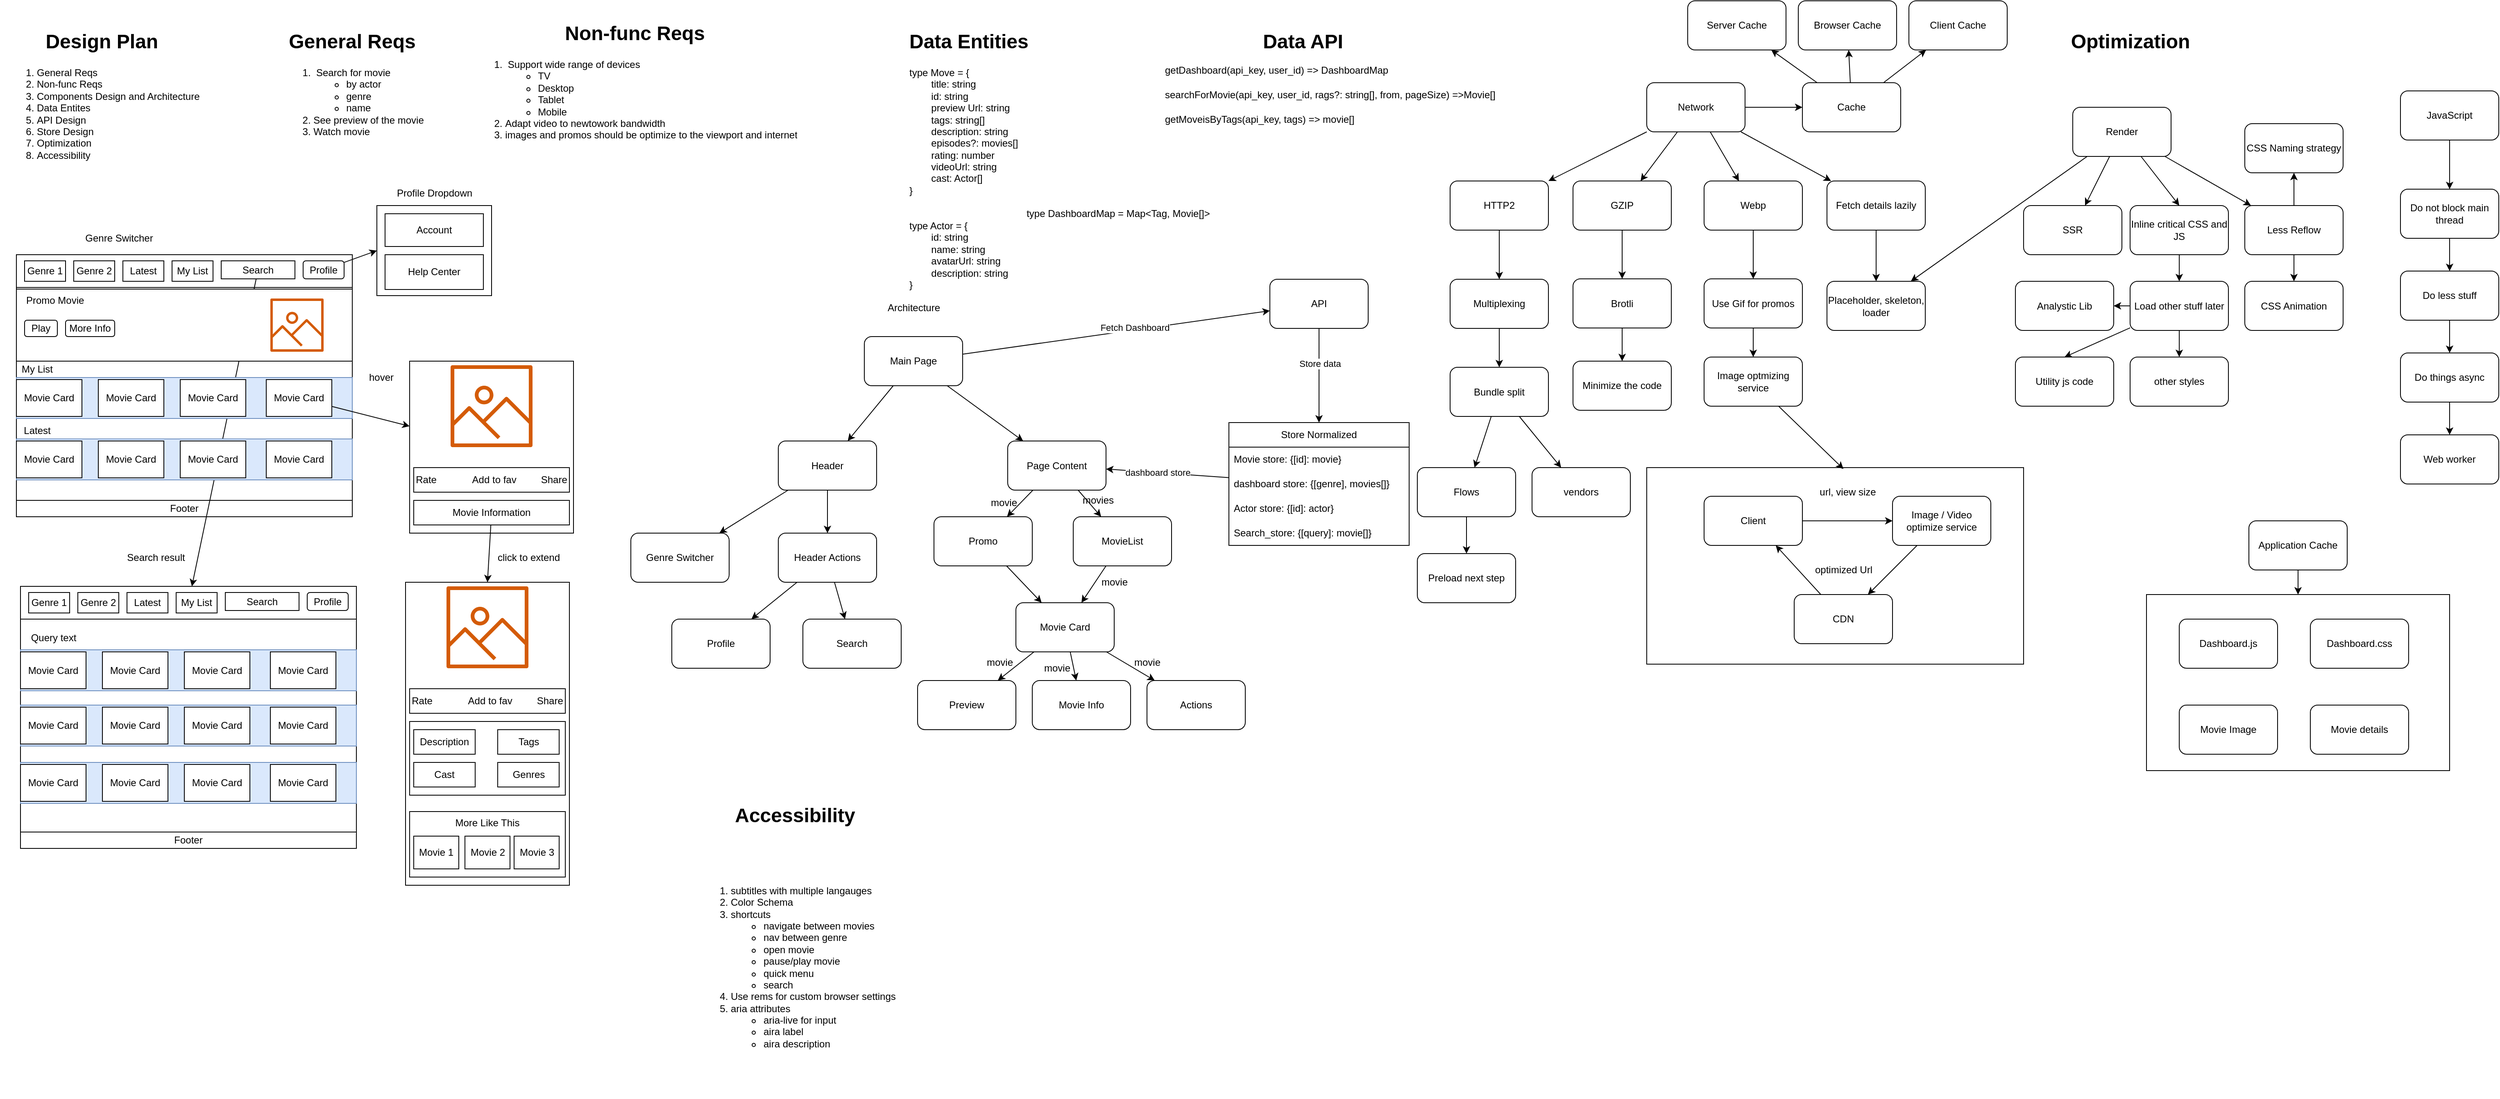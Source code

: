 <mxfile>
    <diagram id="0MLr8Nvbamb_c5HYxdgS" name="Page-1">
        <mxGraphModel dx="791" dy="1035" grid="1" gridSize="10" guides="1" tooltips="1" connect="1" arrows="1" fold="1" page="0" pageScale="1" pageWidth="850" pageHeight="1100" math="0" shadow="0">
            <root>
                <mxCell id="0"/>
                <mxCell id="1" parent="0"/>
                <mxCell id="242" value="" style="rounded=0;whiteSpace=wrap;html=1;" vertex="1" parent="1">
                    <mxGeometry x="2640" y="715" width="370" height="215" as="geometry"/>
                </mxCell>
                <mxCell id="194" value="" style="rounded=0;whiteSpace=wrap;html=1;" vertex="1" parent="1">
                    <mxGeometry x="2030" y="560" width="460" height="240" as="geometry"/>
                </mxCell>
                <mxCell id="50" value="" style="rounded=0;whiteSpace=wrap;html=1;" vertex="1" parent="1">
                    <mxGeometry x="520" y="430" width="200" height="210" as="geometry"/>
                </mxCell>
                <mxCell id="24" value="" style="rounded=0;whiteSpace=wrap;html=1;" vertex="1" parent="1">
                    <mxGeometry x="480" y="240" width="140" height="110" as="geometry"/>
                </mxCell>
                <mxCell id="2" value="&lt;h1 style=&quot;text-align: center;&quot;&gt;Design Plan&lt;/h1&gt;&lt;p&gt;&lt;/p&gt;&lt;ol&gt;&lt;li style=&quot;&quot;&gt;General Reqs&lt;/li&gt;&lt;li&gt;Non-func Reqs&lt;/li&gt;&lt;li&gt;Components Design and Architecture&lt;/li&gt;&lt;li&gt;Data Entites&lt;/li&gt;&lt;li&gt;API Design&lt;/li&gt;&lt;li&gt;Store Design&lt;/li&gt;&lt;li&gt;Optimization&lt;/li&gt;&lt;li&gt;Accessibility&lt;/li&gt;&lt;/ol&gt;&lt;p&gt;&lt;/p&gt;" style="text;html=1;strokeColor=none;fillColor=none;spacing=5;spacingTop=-20;whiteSpace=wrap;overflow=hidden;rounded=0;" vertex="1" parent="1">
                    <mxGeometry x="20" y="20" width="270" height="230" as="geometry"/>
                </mxCell>
                <mxCell id="3" value="&lt;h1&gt;General Reqs&lt;/h1&gt;&lt;div style=&quot;text-align: left;&quot;&gt;&lt;ol&gt;&lt;li&gt;&amp;nbsp;Search for movie&lt;/li&gt;&lt;ul&gt;&lt;li&gt;by actor&lt;/li&gt;&lt;li&gt;genre&lt;/li&gt;&lt;li&gt;name&lt;/li&gt;&lt;/ul&gt;&lt;li&gt;See preview of the movie&lt;/li&gt;&lt;li&gt;Watch movie&lt;/li&gt;&lt;/ol&gt;&lt;/div&gt;" style="text;html=1;strokeColor=none;fillColor=none;spacing=5;spacingTop=-20;whiteSpace=wrap;overflow=hidden;rounded=0;align=center;" vertex="1" parent="1">
                    <mxGeometry x="350" y="20" width="200" height="190" as="geometry"/>
                </mxCell>
                <mxCell id="4" value="&lt;h1&gt;Non-func Reqs&lt;/h1&gt;&lt;div style=&quot;text-align: left;&quot;&gt;&lt;ol&gt;&lt;li&gt;&amp;nbsp;Support wide range of devices&lt;/li&gt;&lt;ul&gt;&lt;li&gt;TV&lt;/li&gt;&lt;li&gt;Desktop&lt;/li&gt;&lt;li&gt;Tablet&lt;/li&gt;&lt;li&gt;Mobile&lt;/li&gt;&lt;/ul&gt;&lt;li&gt;Adapt video to newtowork bandwidth&lt;/li&gt;&lt;li&gt;images and promos should be optimize to the viewport and internet&lt;/li&gt;&lt;/ol&gt;&lt;/div&gt;" style="text;html=1;strokeColor=none;fillColor=none;spacing=5;spacingTop=-20;whiteSpace=wrap;overflow=hidden;rounded=0;align=center;" vertex="1" parent="1">
                    <mxGeometry x="580" y="10" width="430" height="210" as="geometry"/>
                </mxCell>
                <mxCell id="5" value="" style="rounded=0;whiteSpace=wrap;html=1;" vertex="1" parent="1">
                    <mxGeometry x="40" y="300" width="410" height="320" as="geometry"/>
                </mxCell>
                <mxCell id="6" value="Footer" style="rounded=0;whiteSpace=wrap;html=1;container=0;" vertex="1" parent="1">
                    <mxGeometry x="40" y="600" width="410" height="20" as="geometry"/>
                </mxCell>
                <mxCell id="7" value="" style="rounded=0;whiteSpace=wrap;html=1;" vertex="1" parent="1">
                    <mxGeometry x="40" y="300" width="410" height="40" as="geometry"/>
                </mxCell>
                <mxCell id="8" value="Genre 1" style="rounded=0;whiteSpace=wrap;html=1;" vertex="1" parent="1">
                    <mxGeometry x="50" y="307.5" width="50" height="25" as="geometry"/>
                </mxCell>
                <mxCell id="9" value="Genre 2" style="rounded=0;whiteSpace=wrap;html=1;" vertex="1" parent="1">
                    <mxGeometry x="110" y="307.5" width="50" height="25" as="geometry"/>
                </mxCell>
                <mxCell id="10" value="Latest" style="rounded=0;whiteSpace=wrap;html=1;" vertex="1" parent="1">
                    <mxGeometry x="170" y="307.5" width="50" height="25" as="geometry"/>
                </mxCell>
                <mxCell id="11" value="My List" style="rounded=0;whiteSpace=wrap;html=1;" vertex="1" parent="1">
                    <mxGeometry x="230" y="307.5" width="50" height="25" as="geometry"/>
                </mxCell>
                <mxCell id="12" value="Genre Switcher" style="text;html=1;align=center;verticalAlign=middle;resizable=0;points=[];autosize=1;strokeColor=none;fillColor=none;" vertex="1" parent="1">
                    <mxGeometry x="110" y="265" width="110" height="30" as="geometry"/>
                </mxCell>
                <mxCell id="25" style="edgeStyle=none;html=1;entryX=0;entryY=0.5;entryDx=0;entryDy=0;" edge="1" parent="1" source="14" target="24">
                    <mxGeometry relative="1" as="geometry"/>
                </mxCell>
                <mxCell id="14" value="Profile" style="rounded=1;whiteSpace=wrap;html=1;" vertex="1" parent="1">
                    <mxGeometry x="390" y="307.5" width="50" height="22" as="geometry"/>
                </mxCell>
                <mxCell id="127" style="edgeStyle=none;html=1;" edge="1" parent="1" source="17" target="103">
                    <mxGeometry relative="1" as="geometry"/>
                </mxCell>
                <mxCell id="17" value="Search" style="rounded=0;whiteSpace=wrap;html=1;" vertex="1" parent="1">
                    <mxGeometry x="290" y="307.5" width="90" height="22" as="geometry"/>
                </mxCell>
                <mxCell id="20" value="Account" style="rounded=0;whiteSpace=wrap;html=1;" vertex="1" parent="1">
                    <mxGeometry x="490" y="250" width="120" height="40" as="geometry"/>
                </mxCell>
                <mxCell id="21" value="Help Center" style="rounded=0;whiteSpace=wrap;html=1;" vertex="1" parent="1">
                    <mxGeometry x="490" y="300" width="120" height="42.5" as="geometry"/>
                </mxCell>
                <mxCell id="26" value="Profile Dropdown" style="text;html=1;align=center;verticalAlign=middle;resizable=0;points=[];autosize=1;strokeColor=none;fillColor=none;" vertex="1" parent="1">
                    <mxGeometry x="490" y="210" width="120" height="30" as="geometry"/>
                </mxCell>
                <mxCell id="27" value="&amp;nbsp; &amp;nbsp;Promo Movie" style="rounded=0;whiteSpace=wrap;html=1;align=left;verticalAlign=top;" vertex="1" parent="1">
                    <mxGeometry x="40" y="342" width="410" height="88" as="geometry"/>
                </mxCell>
                <mxCell id="29" value="Play" style="rounded=1;whiteSpace=wrap;html=1;" vertex="1" parent="1">
                    <mxGeometry x="50" y="380" width="40" height="20" as="geometry"/>
                </mxCell>
                <mxCell id="30" value="More Info" style="rounded=1;whiteSpace=wrap;html=1;" vertex="1" parent="1">
                    <mxGeometry x="100" y="380" width="60" height="20" as="geometry"/>
                </mxCell>
                <mxCell id="31" value="" style="sketch=0;outlineConnect=0;fontColor=#232F3E;gradientColor=none;fillColor=#D45B07;strokeColor=none;dashed=0;verticalLabelPosition=bottom;verticalAlign=top;align=center;html=1;fontSize=12;fontStyle=0;aspect=fixed;pointerEvents=1;shape=mxgraph.aws4.container_registry_image;" vertex="1" parent="1">
                    <mxGeometry x="350" y="353.5" width="65" height="65" as="geometry"/>
                </mxCell>
                <mxCell id="32" value="" style="rounded=0;whiteSpace=wrap;html=1;fillColor=#dae8fc;strokeColor=#6c8ebf;" vertex="1" parent="1">
                    <mxGeometry x="40" y="450" width="410" height="50" as="geometry"/>
                </mxCell>
                <mxCell id="33" value="My List" style="text;html=1;align=center;verticalAlign=middle;resizable=0;points=[];autosize=1;strokeColor=none;fillColor=none;" vertex="1" parent="1">
                    <mxGeometry x="35" y="425" width="60" height="30" as="geometry"/>
                </mxCell>
                <mxCell id="34" value="Movie Card" style="rounded=0;whiteSpace=wrap;html=1;" vertex="1" parent="1">
                    <mxGeometry x="40" y="452.5" width="80" height="45" as="geometry"/>
                </mxCell>
                <mxCell id="35" value="Movie Card" style="rounded=0;whiteSpace=wrap;html=1;" vertex="1" parent="1">
                    <mxGeometry x="140" y="452.5" width="80" height="45" as="geometry"/>
                </mxCell>
                <mxCell id="36" value="Movie Card" style="rounded=0;whiteSpace=wrap;html=1;" vertex="1" parent="1">
                    <mxGeometry x="240" y="452.5" width="80" height="45" as="geometry"/>
                </mxCell>
                <mxCell id="47" style="edgeStyle=none;html=1;" edge="1" parent="1" source="37" target="50">
                    <mxGeometry relative="1" as="geometry">
                        <mxPoint x="519.02" y="473.465" as="targetPoint"/>
                    </mxGeometry>
                </mxCell>
                <mxCell id="37" value="Movie Card" style="rounded=0;whiteSpace=wrap;html=1;" vertex="1" parent="1">
                    <mxGeometry x="345" y="452.5" width="80" height="45" as="geometry"/>
                </mxCell>
                <mxCell id="38" value="" style="rounded=0;whiteSpace=wrap;html=1;fillColor=#dae8fc;strokeColor=#6c8ebf;" vertex="1" parent="1">
                    <mxGeometry x="40" y="525" width="410" height="50" as="geometry"/>
                </mxCell>
                <mxCell id="39" value="Latest" style="text;html=1;align=center;verticalAlign=middle;resizable=0;points=[];autosize=1;strokeColor=none;fillColor=none;" vertex="1" parent="1">
                    <mxGeometry x="35" y="500" width="60" height="30" as="geometry"/>
                </mxCell>
                <mxCell id="40" value="Movie Card" style="rounded=0;whiteSpace=wrap;html=1;" vertex="1" parent="1">
                    <mxGeometry x="40" y="527.5" width="80" height="45" as="geometry"/>
                </mxCell>
                <mxCell id="41" value="Movie Card" style="rounded=0;whiteSpace=wrap;html=1;" vertex="1" parent="1">
                    <mxGeometry x="140" y="527.5" width="80" height="45" as="geometry"/>
                </mxCell>
                <mxCell id="42" value="Movie Card" style="rounded=0;whiteSpace=wrap;html=1;" vertex="1" parent="1">
                    <mxGeometry x="240" y="527.5" width="80" height="45" as="geometry"/>
                </mxCell>
                <mxCell id="43" value="Movie Card" style="rounded=0;whiteSpace=wrap;html=1;" vertex="1" parent="1">
                    <mxGeometry x="345" y="527.5" width="80" height="45" as="geometry"/>
                </mxCell>
                <mxCell id="48" value="hover" style="text;html=1;align=center;verticalAlign=middle;resizable=0;points=[];autosize=1;strokeColor=none;fillColor=none;" vertex="1" parent="1">
                    <mxGeometry x="460" y="435" width="50" height="30" as="geometry"/>
                </mxCell>
                <mxCell id="49" value="" style="sketch=0;outlineConnect=0;fontColor=#232F3E;gradientColor=none;fillColor=#D45B07;strokeColor=none;dashed=0;verticalLabelPosition=bottom;verticalAlign=top;align=center;html=1;fontSize=12;fontStyle=0;aspect=fixed;pointerEvents=1;shape=mxgraph.aws4.container_registry_image;" vertex="1" parent="1">
                    <mxGeometry x="570" y="435" width="100" height="100" as="geometry"/>
                </mxCell>
                <mxCell id="51" value="Rate&amp;nbsp; &amp;nbsp; &amp;nbsp; &amp;nbsp; &amp;nbsp; &amp;nbsp; &amp;nbsp;Add to fav&amp;nbsp; &amp;nbsp; &amp;nbsp; &amp;nbsp; &amp;nbsp;Share" style="rounded=0;whiteSpace=wrap;html=1;" vertex="1" parent="1">
                    <mxGeometry x="525" y="560" width="190" height="30" as="geometry"/>
                </mxCell>
                <mxCell id="58" style="edgeStyle=none;html=1;entryX=0.5;entryY=0;entryDx=0;entryDy=0;" edge="1" parent="1" source="52" target="54">
                    <mxGeometry relative="1" as="geometry"/>
                </mxCell>
                <mxCell id="52" value="Movie Information" style="rounded=0;whiteSpace=wrap;html=1;" vertex="1" parent="1">
                    <mxGeometry x="525" y="600" width="190" height="30" as="geometry"/>
                </mxCell>
                <mxCell id="54" value="" style="rounded=0;whiteSpace=wrap;html=1;" vertex="1" parent="1">
                    <mxGeometry x="515" y="700" width="200" height="370" as="geometry"/>
                </mxCell>
                <mxCell id="55" value="" style="sketch=0;outlineConnect=0;fontColor=#232F3E;gradientColor=none;fillColor=#D45B07;strokeColor=none;dashed=0;verticalLabelPosition=bottom;verticalAlign=top;align=center;html=1;fontSize=12;fontStyle=0;aspect=fixed;pointerEvents=1;shape=mxgraph.aws4.container_registry_image;" vertex="1" parent="1">
                    <mxGeometry x="565" y="705" width="100" height="100" as="geometry"/>
                </mxCell>
                <mxCell id="56" value="Rate&amp;nbsp; &amp;nbsp; &amp;nbsp; &amp;nbsp; &amp;nbsp; &amp;nbsp; &amp;nbsp;Add to fav&amp;nbsp; &amp;nbsp; &amp;nbsp; &amp;nbsp; &amp;nbsp;Share" style="rounded=0;whiteSpace=wrap;html=1;" vertex="1" parent="1">
                    <mxGeometry x="520" y="830" width="190" height="30" as="geometry"/>
                </mxCell>
                <mxCell id="59" value="click to extend" style="text;html=1;align=center;verticalAlign=middle;resizable=0;points=[];autosize=1;strokeColor=none;fillColor=none;" vertex="1" parent="1">
                    <mxGeometry x="615" y="655" width="100" height="30" as="geometry"/>
                </mxCell>
                <mxCell id="60" value="" style="rounded=0;whiteSpace=wrap;html=1;" vertex="1" parent="1">
                    <mxGeometry x="520" y="870" width="190" height="90" as="geometry"/>
                </mxCell>
                <mxCell id="61" value="Description" style="rounded=0;whiteSpace=wrap;html=1;" vertex="1" parent="1">
                    <mxGeometry x="525" y="880" width="75" height="30" as="geometry"/>
                </mxCell>
                <mxCell id="62" value="Cast" style="rounded=0;whiteSpace=wrap;html=1;" vertex="1" parent="1">
                    <mxGeometry x="525" y="920" width="75" height="30" as="geometry"/>
                </mxCell>
                <mxCell id="63" value="Tags" style="rounded=0;whiteSpace=wrap;html=1;" vertex="1" parent="1">
                    <mxGeometry x="627.5" y="880" width="75" height="30" as="geometry"/>
                </mxCell>
                <mxCell id="64" value="Genres" style="rounded=0;whiteSpace=wrap;html=1;" vertex="1" parent="1">
                    <mxGeometry x="627.5" y="920" width="75" height="30" as="geometry"/>
                </mxCell>
                <mxCell id="66" value="More Like This" style="rounded=0;whiteSpace=wrap;html=1;verticalAlign=top;" vertex="1" parent="1">
                    <mxGeometry x="520" y="980" width="190" height="80" as="geometry"/>
                </mxCell>
                <mxCell id="67" value="Movie 1" style="rounded=0;whiteSpace=wrap;html=1;" vertex="1" parent="1">
                    <mxGeometry x="525" y="1010" width="55" height="40" as="geometry"/>
                </mxCell>
                <mxCell id="68" value="Movie 2" style="rounded=0;whiteSpace=wrap;html=1;" vertex="1" parent="1">
                    <mxGeometry x="587.5" y="1010" width="55" height="40" as="geometry"/>
                </mxCell>
                <mxCell id="69" value="Movie 3" style="rounded=0;whiteSpace=wrap;html=1;" vertex="1" parent="1">
                    <mxGeometry x="647.5" y="1010" width="55" height="40" as="geometry"/>
                </mxCell>
                <mxCell id="79" style="edgeStyle=none;html=1;" edge="1" parent="1" source="71" target="73">
                    <mxGeometry relative="1" as="geometry"/>
                </mxCell>
                <mxCell id="86" style="edgeStyle=none;html=1;" edge="1" parent="1" source="71" target="85">
                    <mxGeometry relative="1" as="geometry"/>
                </mxCell>
                <mxCell id="148" style="edgeStyle=none;html=1;" edge="1" parent="1" source="71" target="147">
                    <mxGeometry relative="1" as="geometry"/>
                </mxCell>
                <mxCell id="149" value="Fetch Dashboard" style="edgeLabel;html=1;align=center;verticalAlign=middle;resizable=0;points=[];" vertex="1" connectable="0" parent="148">
                    <mxGeometry x="0.107" y="-2" relative="1" as="geometry">
                        <mxPoint x="2" y="-5" as="offset"/>
                    </mxGeometry>
                </mxCell>
                <mxCell id="71" value="Main Page" style="rounded=1;whiteSpace=wrap;html=1;" vertex="1" parent="1">
                    <mxGeometry x="1075" y="400" width="120" height="60" as="geometry"/>
                </mxCell>
                <mxCell id="72" value="Architecture" style="text;html=1;align=center;verticalAlign=middle;resizable=0;points=[];autosize=1;strokeColor=none;fillColor=none;" vertex="1" parent="1">
                    <mxGeometry x="1090" y="350" width="90" height="30" as="geometry"/>
                </mxCell>
                <mxCell id="80" style="edgeStyle=none;html=1;" edge="1" parent="1" source="73" target="76">
                    <mxGeometry relative="1" as="geometry"/>
                </mxCell>
                <mxCell id="81" style="edgeStyle=none;html=1;" edge="1" parent="1" source="73" target="74">
                    <mxGeometry relative="1" as="geometry"/>
                </mxCell>
                <mxCell id="73" value="Header" style="rounded=1;whiteSpace=wrap;html=1;" vertex="1" parent="1">
                    <mxGeometry x="970" y="527.5" width="120" height="60" as="geometry"/>
                </mxCell>
                <mxCell id="74" value="Genre Switcher" style="rounded=1;whiteSpace=wrap;html=1;" vertex="1" parent="1">
                    <mxGeometry x="790" y="640" width="120" height="60" as="geometry"/>
                </mxCell>
                <mxCell id="83" style="edgeStyle=none;html=1;" edge="1" parent="1" source="76" target="77">
                    <mxGeometry relative="1" as="geometry"/>
                </mxCell>
                <mxCell id="84" style="edgeStyle=none;html=1;" edge="1" parent="1" source="76" target="78">
                    <mxGeometry relative="1" as="geometry"/>
                </mxCell>
                <mxCell id="76" value="Header Actions" style="rounded=1;whiteSpace=wrap;html=1;" vertex="1" parent="1">
                    <mxGeometry x="970" y="640" width="120" height="60" as="geometry"/>
                </mxCell>
                <mxCell id="77" value="Profile" style="rounded=1;whiteSpace=wrap;html=1;" vertex="1" parent="1">
                    <mxGeometry x="840" y="745" width="120" height="60" as="geometry"/>
                </mxCell>
                <mxCell id="78" value="Search" style="rounded=1;whiteSpace=wrap;html=1;" vertex="1" parent="1">
                    <mxGeometry x="1000" y="745" width="120" height="60" as="geometry"/>
                </mxCell>
                <mxCell id="88" style="edgeStyle=none;html=1;" edge="1" parent="1" source="85" target="87">
                    <mxGeometry relative="1" as="geometry"/>
                </mxCell>
                <mxCell id="90" style="edgeStyle=none;html=1;" edge="1" parent="1" source="85" target="89">
                    <mxGeometry relative="1" as="geometry"/>
                </mxCell>
                <mxCell id="85" value="Page Content" style="rounded=1;whiteSpace=wrap;html=1;" vertex="1" parent="1">
                    <mxGeometry x="1250" y="527.5" width="120" height="60" as="geometry"/>
                </mxCell>
                <mxCell id="92" style="edgeStyle=none;html=1;" edge="1" parent="1" source="87" target="91">
                    <mxGeometry relative="1" as="geometry"/>
                </mxCell>
                <mxCell id="87" value="Promo" style="rounded=1;whiteSpace=wrap;html=1;" vertex="1" parent="1">
                    <mxGeometry x="1160" y="620" width="120" height="60" as="geometry"/>
                </mxCell>
                <mxCell id="93" style="edgeStyle=none;html=1;" edge="1" parent="1" source="89" target="91">
                    <mxGeometry relative="1" as="geometry"/>
                </mxCell>
                <mxCell id="89" value="MovieList" style="rounded=1;whiteSpace=wrap;html=1;" vertex="1" parent="1">
                    <mxGeometry x="1330" y="620" width="120" height="60" as="geometry"/>
                </mxCell>
                <mxCell id="95" style="edgeStyle=none;html=1;" edge="1" parent="1" source="91" target="94">
                    <mxGeometry relative="1" as="geometry"/>
                </mxCell>
                <mxCell id="97" style="edgeStyle=none;html=1;" edge="1" parent="1" source="91" target="96">
                    <mxGeometry relative="1" as="geometry"/>
                </mxCell>
                <mxCell id="99" style="edgeStyle=none;html=1;" edge="1" parent="1" source="91" target="98">
                    <mxGeometry relative="1" as="geometry"/>
                </mxCell>
                <mxCell id="91" value="Movie Card" style="rounded=1;whiteSpace=wrap;html=1;" vertex="1" parent="1">
                    <mxGeometry x="1260" y="725" width="120" height="60" as="geometry"/>
                </mxCell>
                <mxCell id="94" value="Preview" style="rounded=1;whiteSpace=wrap;html=1;" vertex="1" parent="1">
                    <mxGeometry x="1140" y="820" width="120" height="60" as="geometry"/>
                </mxCell>
                <mxCell id="96" value="Actions" style="rounded=1;whiteSpace=wrap;html=1;" vertex="1" parent="1">
                    <mxGeometry x="1420" y="820" width="120" height="60" as="geometry"/>
                </mxCell>
                <mxCell id="98" value="Movie Info" style="rounded=1;whiteSpace=wrap;html=1;" vertex="1" parent="1">
                    <mxGeometry x="1280" y="820" width="120" height="60" as="geometry"/>
                </mxCell>
                <mxCell id="101" value="" style="rounded=0;whiteSpace=wrap;html=1;" vertex="1" parent="1">
                    <mxGeometry x="45" y="705" width="410" height="320" as="geometry"/>
                </mxCell>
                <mxCell id="102" value="Footer" style="rounded=0;whiteSpace=wrap;html=1;container=0;" vertex="1" parent="1">
                    <mxGeometry x="45" y="1005" width="410" height="20" as="geometry"/>
                </mxCell>
                <mxCell id="103" value="" style="rounded=0;whiteSpace=wrap;html=1;" vertex="1" parent="1">
                    <mxGeometry x="45" y="705" width="410" height="40" as="geometry"/>
                </mxCell>
                <mxCell id="104" value="Genre 1" style="rounded=0;whiteSpace=wrap;html=1;" vertex="1" parent="1">
                    <mxGeometry x="55" y="712.5" width="50" height="25" as="geometry"/>
                </mxCell>
                <mxCell id="105" value="Genre 2" style="rounded=0;whiteSpace=wrap;html=1;" vertex="1" parent="1">
                    <mxGeometry x="115" y="712.5" width="50" height="25" as="geometry"/>
                </mxCell>
                <mxCell id="106" value="Latest" style="rounded=0;whiteSpace=wrap;html=1;" vertex="1" parent="1">
                    <mxGeometry x="175" y="712.5" width="50" height="25" as="geometry"/>
                </mxCell>
                <mxCell id="107" value="My List" style="rounded=0;whiteSpace=wrap;html=1;" vertex="1" parent="1">
                    <mxGeometry x="235" y="712.5" width="50" height="25" as="geometry"/>
                </mxCell>
                <mxCell id="108" value="Search result" style="text;html=1;align=center;verticalAlign=middle;resizable=0;points=[];autosize=1;strokeColor=none;fillColor=none;" vertex="1" parent="1">
                    <mxGeometry x="165" y="655" width="90" height="30" as="geometry"/>
                </mxCell>
                <mxCell id="109" value="Profile" style="rounded=1;whiteSpace=wrap;html=1;" vertex="1" parent="1">
                    <mxGeometry x="395" y="712.5" width="50" height="22" as="geometry"/>
                </mxCell>
                <mxCell id="110" value="Search" style="rounded=0;whiteSpace=wrap;html=1;" vertex="1" parent="1">
                    <mxGeometry x="295" y="712.5" width="90" height="22" as="geometry"/>
                </mxCell>
                <mxCell id="115" value="" style="rounded=0;whiteSpace=wrap;html=1;fillColor=#dae8fc;strokeColor=#6c8ebf;" vertex="1" parent="1">
                    <mxGeometry x="45" y="782.5" width="410" height="50" as="geometry"/>
                </mxCell>
                <mxCell id="116" value="Query text" style="text;html=1;align=center;verticalAlign=middle;resizable=0;points=[];autosize=1;strokeColor=none;fillColor=none;" vertex="1" parent="1">
                    <mxGeometry x="45" y="752.5" width="80" height="30" as="geometry"/>
                </mxCell>
                <mxCell id="117" value="Movie Card" style="rounded=0;whiteSpace=wrap;html=1;" vertex="1" parent="1">
                    <mxGeometry x="45" y="785" width="80" height="45" as="geometry"/>
                </mxCell>
                <mxCell id="118" value="Movie Card" style="rounded=0;whiteSpace=wrap;html=1;" vertex="1" parent="1">
                    <mxGeometry x="145" y="785" width="80" height="45" as="geometry"/>
                </mxCell>
                <mxCell id="119" value="Movie Card" style="rounded=0;whiteSpace=wrap;html=1;" vertex="1" parent="1">
                    <mxGeometry x="245" y="785" width="80" height="45" as="geometry"/>
                </mxCell>
                <mxCell id="120" value="Movie Card" style="rounded=0;whiteSpace=wrap;html=1;" vertex="1" parent="1">
                    <mxGeometry x="350" y="785" width="80" height="45" as="geometry"/>
                </mxCell>
                <mxCell id="121" value="" style="rounded=0;whiteSpace=wrap;html=1;fillColor=#dae8fc;strokeColor=#6c8ebf;" vertex="1" parent="1">
                    <mxGeometry x="45" y="850" width="410" height="50" as="geometry"/>
                </mxCell>
                <mxCell id="123" value="Movie Card" style="rounded=0;whiteSpace=wrap;html=1;" vertex="1" parent="1">
                    <mxGeometry x="45" y="852.5" width="80" height="45" as="geometry"/>
                </mxCell>
                <mxCell id="124" value="Movie Card" style="rounded=0;whiteSpace=wrap;html=1;" vertex="1" parent="1">
                    <mxGeometry x="145" y="852.5" width="80" height="45" as="geometry"/>
                </mxCell>
                <mxCell id="125" value="Movie Card" style="rounded=0;whiteSpace=wrap;html=1;" vertex="1" parent="1">
                    <mxGeometry x="245" y="852.5" width="80" height="45" as="geometry"/>
                </mxCell>
                <mxCell id="126" value="Movie Card" style="rounded=0;whiteSpace=wrap;html=1;" vertex="1" parent="1">
                    <mxGeometry x="350" y="852.5" width="80" height="45" as="geometry"/>
                </mxCell>
                <mxCell id="129" value="" style="rounded=0;whiteSpace=wrap;html=1;fillColor=#dae8fc;strokeColor=#6c8ebf;" vertex="1" parent="1">
                    <mxGeometry x="45" y="920" width="410" height="50" as="geometry"/>
                </mxCell>
                <mxCell id="130" value="Movie Card" style="rounded=0;whiteSpace=wrap;html=1;" vertex="1" parent="1">
                    <mxGeometry x="45" y="922.5" width="80" height="45" as="geometry"/>
                </mxCell>
                <mxCell id="131" value="Movie Card" style="rounded=0;whiteSpace=wrap;html=1;" vertex="1" parent="1">
                    <mxGeometry x="145" y="922.5" width="80" height="45" as="geometry"/>
                </mxCell>
                <mxCell id="132" value="Movie Card" style="rounded=0;whiteSpace=wrap;html=1;" vertex="1" parent="1">
                    <mxGeometry x="245" y="922.5" width="80" height="45" as="geometry"/>
                </mxCell>
                <mxCell id="133" value="Movie Card" style="rounded=0;whiteSpace=wrap;html=1;" vertex="1" parent="1">
                    <mxGeometry x="350" y="922.5" width="80" height="45" as="geometry"/>
                </mxCell>
                <mxCell id="134" value="&lt;h1&gt;Data Entities&lt;/h1&gt;&lt;div&gt;type Move = {&lt;/div&gt;&lt;div&gt;&lt;span style=&quot;white-space: pre;&quot;&gt;&#9;&lt;/span&gt;title: string&lt;br&gt;&lt;/div&gt;&lt;div&gt;&lt;span style=&quot;white-space: pre;&quot;&gt;&#9;&lt;/span&gt;id: string&lt;br&gt;&lt;/div&gt;&lt;div&gt;&lt;span style=&quot;white-space: pre;&quot;&gt;&#9;&lt;/span&gt;preview Url: string&lt;/div&gt;&lt;div&gt;&lt;span style=&quot;white-space: pre;&quot;&gt;&#9;&lt;/span&gt;tags: string[]&lt;br&gt;&lt;/div&gt;&lt;div&gt;&lt;span style=&quot;white-space: pre;&quot;&gt;&#9;&lt;/span&gt;description: string&lt;br&gt;&lt;/div&gt;&lt;div&gt;&lt;span style=&quot;white-space: pre;&quot;&gt;&#9;&lt;/span&gt;episodes?: movies[]&lt;br&gt;&lt;/div&gt;&lt;div&gt;&lt;span style=&quot;white-space: pre;&quot;&gt;&#9;&lt;/span&gt;rating: number&lt;br&gt;&lt;/div&gt;&lt;div&gt;&lt;span style=&quot;white-space: pre;&quot;&gt;&#9;&lt;/span&gt;videoUrl: string&lt;br&gt;&lt;/div&gt;&lt;div&gt;&lt;span style=&quot;white-space: pre;&quot;&gt;&#9;&lt;/span&gt;cast: Actor[]&lt;br&gt;&lt;/div&gt;&lt;div&gt;}&lt;/div&gt;&lt;div&gt;&lt;br&gt;&lt;/div&gt;&lt;div&gt;&lt;br&gt;&lt;/div&gt;&lt;div&gt;type Actor = {&lt;/div&gt;&lt;div&gt;&lt;span style=&quot;white-space: pre;&quot;&gt;&#9;&lt;/span&gt;id: string&lt;br&gt;&lt;/div&gt;&lt;div&gt;&lt;span style=&quot;white-space: pre;&quot;&gt;&#9;&lt;/span&gt;name: string&lt;br&gt;&lt;/div&gt;&lt;div&gt;&lt;span style=&quot;white-space: pre;&quot;&gt;&#9;&lt;/span&gt;avatarUrl: string&lt;/div&gt;&lt;div&gt;&lt;span style=&quot;white-space: pre;&quot;&gt;&#9;&lt;/span&gt;description: string&lt;br&gt;&lt;/div&gt;&lt;div&gt;}&lt;/div&gt;" style="text;html=1;strokeColor=none;fillColor=none;spacing=5;spacingTop=-20;whiteSpace=wrap;overflow=hidden;rounded=0;" vertex="1" parent="1">
                    <mxGeometry x="1125" y="20" width="170" height="330" as="geometry"/>
                </mxCell>
                <mxCell id="136" value="Data API" style="text;strokeColor=none;fillColor=none;html=1;fontSize=24;fontStyle=1;verticalAlign=middle;align=center;" vertex="1" parent="1">
                    <mxGeometry x="1560" y="20" width="100" height="40" as="geometry"/>
                </mxCell>
                <mxCell id="137" value="getDashboard(api_key, user_id) =&amp;gt; DashboardMap&amp;nbsp;" style="text;html=1;strokeColor=none;fillColor=none;align=left;verticalAlign=middle;whiteSpace=wrap;rounded=0;" vertex="1" parent="1">
                    <mxGeometry x="1440" y="60" width="300" height="30" as="geometry"/>
                </mxCell>
                <mxCell id="138" value="type DashboardMap = Map&amp;lt;Tag, Movie[]&amp;gt;" style="text;html=1;strokeColor=none;fillColor=none;align=center;verticalAlign=middle;whiteSpace=wrap;rounded=0;" vertex="1" parent="1">
                    <mxGeometry x="1260" y="235" width="250" height="30" as="geometry"/>
                </mxCell>
                <mxCell id="139" value="searchForMovie(api_key, user_id, rags?: string[], from, pageSize) =&amp;gt;Movie[]" style="text;html=1;align=left;verticalAlign=middle;resizable=0;points=[];autosize=1;strokeColor=none;fillColor=none;" vertex="1" parent="1">
                    <mxGeometry x="1440" y="90" width="430" height="30" as="geometry"/>
                </mxCell>
                <mxCell id="141" value="Store Normalized" style="swimlane;fontStyle=0;childLayout=stackLayout;horizontal=1;startSize=30;horizontalStack=0;resizeParent=1;resizeParentMax=0;resizeLast=0;collapsible=1;marginBottom=0;whiteSpace=wrap;html=1;" vertex="1" parent="1">
                    <mxGeometry x="1520" y="505" width="220" height="150" as="geometry"/>
                </mxCell>
                <mxCell id="142" value="Movie store: {[id]: movie}" style="text;strokeColor=none;fillColor=none;align=left;verticalAlign=middle;spacingLeft=4;spacingRight=4;overflow=hidden;points=[[0,0.5],[1,0.5]];portConstraint=eastwest;rotatable=0;whiteSpace=wrap;html=1;" vertex="1" parent="141">
                    <mxGeometry y="30" width="220" height="30" as="geometry"/>
                </mxCell>
                <mxCell id="143" value="dashboard store: {[genre], movies[]}" style="text;strokeColor=none;fillColor=none;align=left;verticalAlign=middle;spacingLeft=4;spacingRight=4;overflow=hidden;points=[[0,0.5],[1,0.5]];portConstraint=eastwest;rotatable=0;whiteSpace=wrap;html=1;" vertex="1" parent="141">
                    <mxGeometry y="60" width="220" height="30" as="geometry"/>
                </mxCell>
                <mxCell id="144" value="Actor store: {[id]: actor}" style="text;strokeColor=none;fillColor=none;align=left;verticalAlign=middle;spacingLeft=4;spacingRight=4;overflow=hidden;points=[[0,0.5],[1,0.5]];portConstraint=eastwest;rotatable=0;whiteSpace=wrap;html=1;" vertex="1" parent="141">
                    <mxGeometry y="90" width="220" height="30" as="geometry"/>
                </mxCell>
                <mxCell id="152" value="Search_store: {[query]: movie[]}" style="text;strokeColor=none;fillColor=none;align=left;verticalAlign=middle;spacingLeft=4;spacingRight=4;overflow=hidden;points=[[0,0.5],[1,0.5]];portConstraint=eastwest;rotatable=0;whiteSpace=wrap;html=1;" vertex="1" parent="141">
                    <mxGeometry y="120" width="220" height="30" as="geometry"/>
                </mxCell>
                <mxCell id="150" style="edgeStyle=none;html=1;" edge="1" parent="1" source="147" target="141">
                    <mxGeometry relative="1" as="geometry"/>
                </mxCell>
                <mxCell id="151" value="Store data" style="edgeLabel;html=1;align=center;verticalAlign=middle;resizable=0;points=[];" vertex="1" connectable="0" parent="150">
                    <mxGeometry x="-0.251" y="1" relative="1" as="geometry">
                        <mxPoint as="offset"/>
                    </mxGeometry>
                </mxCell>
                <mxCell id="147" value="API" style="rounded=1;whiteSpace=wrap;html=1;" vertex="1" parent="1">
                    <mxGeometry x="1570" y="330" width="120" height="60" as="geometry"/>
                </mxCell>
                <mxCell id="153" style="edgeStyle=none;html=1;" edge="1" parent="1" source="143" target="85">
                    <mxGeometry relative="1" as="geometry"/>
                </mxCell>
                <mxCell id="155" value="dashboard store" style="edgeLabel;html=1;align=center;verticalAlign=middle;resizable=0;points=[];" vertex="1" connectable="0" parent="153">
                    <mxGeometry x="0.155" relative="1" as="geometry">
                        <mxPoint as="offset"/>
                    </mxGeometry>
                </mxCell>
                <mxCell id="156" value="movies" style="text;html=1;align=center;verticalAlign=middle;resizable=0;points=[];autosize=1;strokeColor=none;fillColor=none;" vertex="1" parent="1">
                    <mxGeometry x="1330" y="585" width="60" height="30" as="geometry"/>
                </mxCell>
                <mxCell id="157" value="movie" style="text;html=1;align=center;verticalAlign=middle;resizable=0;points=[];autosize=1;strokeColor=none;fillColor=none;" vertex="1" parent="1">
                    <mxGeometry x="1350" y="685" width="60" height="30" as="geometry"/>
                </mxCell>
                <mxCell id="158" value="movie" style="text;html=1;align=center;verticalAlign=middle;resizable=0;points=[];autosize=1;strokeColor=none;fillColor=none;" vertex="1" parent="1">
                    <mxGeometry x="1390" y="782.5" width="60" height="30" as="geometry"/>
                </mxCell>
                <mxCell id="159" value="movie" style="text;html=1;align=center;verticalAlign=middle;resizable=0;points=[];autosize=1;strokeColor=none;fillColor=none;" vertex="1" parent="1">
                    <mxGeometry x="1280" y="790" width="60" height="30" as="geometry"/>
                </mxCell>
                <mxCell id="160" value="movie" style="text;html=1;align=center;verticalAlign=middle;resizable=0;points=[];autosize=1;strokeColor=none;fillColor=none;" vertex="1" parent="1">
                    <mxGeometry x="1210" y="782.5" width="60" height="30" as="geometry"/>
                </mxCell>
                <mxCell id="161" value="movie" style="text;html=1;align=center;verticalAlign=middle;resizable=0;points=[];autosize=1;strokeColor=none;fillColor=none;" vertex="1" parent="1">
                    <mxGeometry x="1215" y="587.5" width="60" height="30" as="geometry"/>
                </mxCell>
                <mxCell id="162" value="getMoveisByTags(api_key, tags) =&amp;gt; movie[]" style="text;html=1;align=left;verticalAlign=middle;resizable=0;points=[];autosize=1;strokeColor=none;fillColor=none;" vertex="1" parent="1">
                    <mxGeometry x="1440" y="120" width="250" height="30" as="geometry"/>
                </mxCell>
                <mxCell id="168" style="edgeStyle=none;html=1;" edge="1" parent="1" source="163" target="167">
                    <mxGeometry relative="1" as="geometry"/>
                </mxCell>
                <mxCell id="172" style="edgeStyle=none;html=1;" edge="1" parent="1" source="163" target="171">
                    <mxGeometry relative="1" as="geometry"/>
                </mxCell>
                <mxCell id="181" style="edgeStyle=none;html=1;" edge="1" parent="1" source="163" target="180">
                    <mxGeometry relative="1" as="geometry"/>
                </mxCell>
                <mxCell id="199" style="edgeStyle=none;html=1;" edge="1" parent="1" source="163" target="198">
                    <mxGeometry relative="1" as="geometry"/>
                </mxCell>
                <mxCell id="245" style="edgeStyle=none;html=1;" edge="1" parent="1" source="163" target="244">
                    <mxGeometry relative="1" as="geometry"/>
                </mxCell>
                <mxCell id="163" value="Network" style="rounded=1;whiteSpace=wrap;html=1;" vertex="1" parent="1">
                    <mxGeometry x="2030" y="90" width="120" height="60" as="geometry"/>
                </mxCell>
                <mxCell id="164" value="Optimization" style="text;strokeColor=none;fillColor=none;html=1;fontSize=24;fontStyle=1;verticalAlign=middle;align=center;" vertex="1" parent="1">
                    <mxGeometry x="2570" y="20" width="100" height="40" as="geometry"/>
                </mxCell>
                <mxCell id="216" style="edgeStyle=none;html=1;" edge="1" parent="1" source="165" target="215">
                    <mxGeometry relative="1" as="geometry"/>
                </mxCell>
                <mxCell id="218" style="edgeStyle=none;html=1;entryX=0.5;entryY=0;entryDx=0;entryDy=0;" edge="1" parent="1" source="165" target="217">
                    <mxGeometry relative="1" as="geometry"/>
                </mxCell>
                <mxCell id="231" style="edgeStyle=none;html=1;" edge="1" parent="1" source="165" target="200">
                    <mxGeometry relative="1" as="geometry">
                        <mxPoint x="2350" y="330" as="targetPoint"/>
                    </mxGeometry>
                </mxCell>
                <mxCell id="233" style="edgeStyle=none;html=1;" edge="1" parent="1" source="165" target="232">
                    <mxGeometry relative="1" as="geometry"/>
                </mxCell>
                <mxCell id="165" value="Render" style="rounded=1;whiteSpace=wrap;html=1;" vertex="1" parent="1">
                    <mxGeometry x="2550" y="120" width="120" height="60" as="geometry"/>
                </mxCell>
                <mxCell id="205" style="edgeStyle=none;html=1;entryX=0.5;entryY=0;entryDx=0;entryDy=0;" edge="1" parent="1" source="166" target="204">
                    <mxGeometry relative="1" as="geometry"/>
                </mxCell>
                <mxCell id="166" value="JavaScript" style="rounded=1;whiteSpace=wrap;html=1;" vertex="1" parent="1">
                    <mxGeometry x="2950" y="100" width="120" height="60" as="geometry"/>
                </mxCell>
                <mxCell id="170" style="edgeStyle=none;html=1;" edge="1" parent="1" source="167" target="169">
                    <mxGeometry relative="1" as="geometry"/>
                </mxCell>
                <mxCell id="167" value="GZIP" style="rounded=1;whiteSpace=wrap;html=1;" vertex="1" parent="1">
                    <mxGeometry x="1940" y="210" width="120" height="60" as="geometry"/>
                </mxCell>
                <mxCell id="214" style="edgeStyle=none;html=1;" edge="1" parent="1" source="169" target="213">
                    <mxGeometry relative="1" as="geometry"/>
                </mxCell>
                <mxCell id="169" value="Brotli" style="rounded=1;whiteSpace=wrap;html=1;" vertex="1" parent="1">
                    <mxGeometry x="1940" y="329.5" width="120" height="60" as="geometry"/>
                </mxCell>
                <mxCell id="174" style="edgeStyle=none;html=1;" edge="1" parent="1" source="171" target="173">
                    <mxGeometry relative="1" as="geometry"/>
                </mxCell>
                <mxCell id="171" value="HTTP2" style="rounded=1;whiteSpace=wrap;html=1;" vertex="1" parent="1">
                    <mxGeometry x="1790" y="210" width="120" height="60" as="geometry"/>
                </mxCell>
                <mxCell id="176" style="edgeStyle=none;html=1;" edge="1" parent="1" source="173" target="175">
                    <mxGeometry relative="1" as="geometry"/>
                </mxCell>
                <mxCell id="173" value="Multiplexing" style="rounded=1;whiteSpace=wrap;html=1;" vertex="1" parent="1">
                    <mxGeometry x="1790" y="330" width="120" height="60" as="geometry"/>
                </mxCell>
                <mxCell id="178" style="edgeStyle=none;html=1;" edge="1" parent="1" source="175" target="177">
                    <mxGeometry relative="1" as="geometry"/>
                </mxCell>
                <mxCell id="197" style="edgeStyle=none;html=1;" edge="1" parent="1" source="175" target="196">
                    <mxGeometry relative="1" as="geometry"/>
                </mxCell>
                <mxCell id="175" value="Bundle split" style="rounded=1;whiteSpace=wrap;html=1;" vertex="1" parent="1">
                    <mxGeometry x="1790" y="437.5" width="120" height="60" as="geometry"/>
                </mxCell>
                <mxCell id="228" style="edgeStyle=none;html=1;" edge="1" parent="1" source="177" target="227">
                    <mxGeometry relative="1" as="geometry"/>
                </mxCell>
                <mxCell id="177" value="Flows" style="rounded=1;whiteSpace=wrap;html=1;" vertex="1" parent="1">
                    <mxGeometry x="1750" y="560" width="120" height="60" as="geometry"/>
                </mxCell>
                <mxCell id="184" style="edgeStyle=none;html=1;" edge="1" parent="1" source="180" target="183">
                    <mxGeometry relative="1" as="geometry"/>
                </mxCell>
                <mxCell id="180" value="Webp" style="rounded=1;whiteSpace=wrap;html=1;" vertex="1" parent="1">
                    <mxGeometry x="2100" y="210" width="120" height="60" as="geometry"/>
                </mxCell>
                <mxCell id="195" style="edgeStyle=none;html=1;entryX=0.522;entryY=0.007;entryDx=0;entryDy=0;entryPerimeter=0;" edge="1" parent="1" source="182" target="194">
                    <mxGeometry relative="1" as="geometry"/>
                </mxCell>
                <mxCell id="182" value="Image optmizing service" style="rounded=1;whiteSpace=wrap;html=1;" vertex="1" parent="1">
                    <mxGeometry x="2100" y="425" width="120" height="60" as="geometry"/>
                </mxCell>
                <mxCell id="185" style="edgeStyle=none;html=1;" edge="1" parent="1" source="183" target="182">
                    <mxGeometry relative="1" as="geometry"/>
                </mxCell>
                <mxCell id="183" value="Use Gif for promos" style="rounded=1;whiteSpace=wrap;html=1;" vertex="1" parent="1">
                    <mxGeometry x="2100" y="329.5" width="120" height="60" as="geometry"/>
                </mxCell>
                <mxCell id="188" style="edgeStyle=none;html=1;" edge="1" parent="1" source="186" target="187">
                    <mxGeometry relative="1" as="geometry"/>
                </mxCell>
                <mxCell id="186" value="Client" style="rounded=1;whiteSpace=wrap;html=1;" vertex="1" parent="1">
                    <mxGeometry x="2100" y="595" width="120" height="60" as="geometry"/>
                </mxCell>
                <mxCell id="191" style="edgeStyle=none;html=1;" edge="1" parent="1" source="187" target="189">
                    <mxGeometry relative="1" as="geometry"/>
                </mxCell>
                <mxCell id="187" value="Image / Video optimize service" style="rounded=1;whiteSpace=wrap;html=1;" vertex="1" parent="1">
                    <mxGeometry x="2330" y="595" width="120" height="60" as="geometry"/>
                </mxCell>
                <mxCell id="192" style="edgeStyle=none;html=1;" edge="1" parent="1" source="189" target="186">
                    <mxGeometry relative="1" as="geometry"/>
                </mxCell>
                <mxCell id="189" value="CDN" style="rounded=1;whiteSpace=wrap;html=1;" vertex="1" parent="1">
                    <mxGeometry x="2210" y="715" width="120" height="60" as="geometry"/>
                </mxCell>
                <mxCell id="190" value="url, view size" style="text;html=1;align=center;verticalAlign=middle;resizable=0;points=[];autosize=1;strokeColor=none;fillColor=none;" vertex="1" parent="1">
                    <mxGeometry x="2230" y="575" width="90" height="30" as="geometry"/>
                </mxCell>
                <mxCell id="193" value="optimized Url" style="text;html=1;align=center;verticalAlign=middle;resizable=0;points=[];autosize=1;strokeColor=none;fillColor=none;" vertex="1" parent="1">
                    <mxGeometry x="2225" y="670" width="90" height="30" as="geometry"/>
                </mxCell>
                <mxCell id="196" value="vendors" style="rounded=1;whiteSpace=wrap;html=1;" vertex="1" parent="1">
                    <mxGeometry x="1890" y="560" width="120" height="60" as="geometry"/>
                </mxCell>
                <mxCell id="201" style="edgeStyle=none;html=1;" edge="1" parent="1" source="198" target="200">
                    <mxGeometry relative="1" as="geometry"/>
                </mxCell>
                <mxCell id="198" value="Fetch details lazily" style="rounded=1;whiteSpace=wrap;html=1;" vertex="1" parent="1">
                    <mxGeometry x="2250" y="210" width="120" height="60" as="geometry"/>
                </mxCell>
                <mxCell id="200" value="Placeholder, skeleton, loader" style="rounded=1;whiteSpace=wrap;html=1;" vertex="1" parent="1">
                    <mxGeometry x="2250" y="332.5" width="120" height="60" as="geometry"/>
                </mxCell>
                <mxCell id="207" style="edgeStyle=none;html=1;" edge="1" parent="1" source="204" target="206">
                    <mxGeometry relative="1" as="geometry"/>
                </mxCell>
                <mxCell id="204" value="Do not block main thread" style="rounded=1;whiteSpace=wrap;html=1;" vertex="1" parent="1">
                    <mxGeometry x="2950" y="220" width="120" height="60" as="geometry"/>
                </mxCell>
                <mxCell id="209" style="edgeStyle=none;html=1;" edge="1" parent="1" source="206" target="208">
                    <mxGeometry relative="1" as="geometry"/>
                </mxCell>
                <mxCell id="206" value="Do less stuff" style="rounded=1;whiteSpace=wrap;html=1;" vertex="1" parent="1">
                    <mxGeometry x="2950" y="320" width="120" height="60" as="geometry"/>
                </mxCell>
                <mxCell id="211" style="edgeStyle=none;html=1;" edge="1" parent="1" source="208" target="210">
                    <mxGeometry relative="1" as="geometry"/>
                </mxCell>
                <mxCell id="208" value="Do things async" style="rounded=1;whiteSpace=wrap;html=1;" vertex="1" parent="1">
                    <mxGeometry x="2950" y="420" width="120" height="60" as="geometry"/>
                </mxCell>
                <mxCell id="210" value="Web worker" style="rounded=1;whiteSpace=wrap;html=1;" vertex="1" parent="1">
                    <mxGeometry x="2950" y="520" width="120" height="60" as="geometry"/>
                </mxCell>
                <mxCell id="213" value="Minimize the code" style="rounded=1;whiteSpace=wrap;html=1;" vertex="1" parent="1">
                    <mxGeometry x="1940" y="430" width="120" height="60" as="geometry"/>
                </mxCell>
                <mxCell id="215" value="SSR" style="rounded=1;whiteSpace=wrap;html=1;" vertex="1" parent="1">
                    <mxGeometry x="2490" y="240" width="120" height="60" as="geometry"/>
                </mxCell>
                <mxCell id="220" style="edgeStyle=none;html=1;" edge="1" parent="1" source="217" target="219">
                    <mxGeometry relative="1" as="geometry"/>
                </mxCell>
                <mxCell id="217" value="Inline critical CSS and JS" style="rounded=1;whiteSpace=wrap;html=1;" vertex="1" parent="1">
                    <mxGeometry x="2620" y="240" width="120" height="60" as="geometry"/>
                </mxCell>
                <mxCell id="222" style="edgeStyle=none;html=1;" edge="1" parent="1" source="219" target="221">
                    <mxGeometry relative="1" as="geometry"/>
                </mxCell>
                <mxCell id="225" style="edgeStyle=none;html=1;entryX=0.5;entryY=0;entryDx=0;entryDy=0;" edge="1" parent="1" source="219" target="223">
                    <mxGeometry relative="1" as="geometry"/>
                </mxCell>
                <mxCell id="226" style="edgeStyle=none;html=1;" edge="1" parent="1" source="219" target="224">
                    <mxGeometry relative="1" as="geometry"/>
                </mxCell>
                <mxCell id="219" value="Load other stuff later" style="rounded=1;whiteSpace=wrap;html=1;" vertex="1" parent="1">
                    <mxGeometry x="2620" y="332.5" width="120" height="60" as="geometry"/>
                </mxCell>
                <mxCell id="221" value="Analystic Lib" style="rounded=1;whiteSpace=wrap;html=1;" vertex="1" parent="1">
                    <mxGeometry x="2480" y="332.5" width="120" height="60" as="geometry"/>
                </mxCell>
                <mxCell id="223" value="Utility js code" style="rounded=1;whiteSpace=wrap;html=1;" vertex="1" parent="1">
                    <mxGeometry x="2480" y="425" width="120" height="60" as="geometry"/>
                </mxCell>
                <mxCell id="224" value="other styles" style="rounded=1;whiteSpace=wrap;html=1;" vertex="1" parent="1">
                    <mxGeometry x="2620" y="425" width="120" height="60" as="geometry"/>
                </mxCell>
                <mxCell id="227" value="Preload next step" style="rounded=1;whiteSpace=wrap;html=1;" vertex="1" parent="1">
                    <mxGeometry x="1750" y="665" width="120" height="60" as="geometry"/>
                </mxCell>
                <mxCell id="229" value="CSS Naming strategy" style="rounded=1;whiteSpace=wrap;html=1;" vertex="1" parent="1">
                    <mxGeometry x="2760" y="140" width="120" height="60" as="geometry"/>
                </mxCell>
                <mxCell id="234" style="edgeStyle=none;html=1;" edge="1" parent="1" source="232" target="229">
                    <mxGeometry relative="1" as="geometry"/>
                </mxCell>
                <mxCell id="236" value="" style="edgeStyle=none;html=1;" edge="1" parent="1" source="232" target="235">
                    <mxGeometry relative="1" as="geometry"/>
                </mxCell>
                <mxCell id="232" value="Less Reflow" style="rounded=1;whiteSpace=wrap;html=1;" vertex="1" parent="1">
                    <mxGeometry x="2760" y="240" width="120" height="60" as="geometry"/>
                </mxCell>
                <mxCell id="235" value="CSS Animation" style="whiteSpace=wrap;html=1;rounded=1;" vertex="1" parent="1">
                    <mxGeometry x="2760" y="332.5" width="120" height="60" as="geometry"/>
                </mxCell>
                <mxCell id="243" style="edgeStyle=none;html=1;" edge="1" parent="1" source="237" target="242">
                    <mxGeometry relative="1" as="geometry"/>
                </mxCell>
                <mxCell id="237" value="Application Cache" style="rounded=1;whiteSpace=wrap;html=1;" vertex="1" parent="1">
                    <mxGeometry x="2765" y="625" width="120" height="60" as="geometry"/>
                </mxCell>
                <mxCell id="238" value="Dashboard.js" style="rounded=1;whiteSpace=wrap;html=1;" vertex="1" parent="1">
                    <mxGeometry x="2680" y="745" width="120" height="60" as="geometry"/>
                </mxCell>
                <mxCell id="239" value="Dashboard.css" style="rounded=1;whiteSpace=wrap;html=1;" vertex="1" parent="1">
                    <mxGeometry x="2840" y="745" width="120" height="60" as="geometry"/>
                </mxCell>
                <mxCell id="240" value="Movie Image" style="rounded=1;whiteSpace=wrap;html=1;" vertex="1" parent="1">
                    <mxGeometry x="2680" y="850" width="120" height="60" as="geometry"/>
                </mxCell>
                <mxCell id="241" value="Movie details" style="rounded=1;whiteSpace=wrap;html=1;" vertex="1" parent="1">
                    <mxGeometry x="2840" y="850" width="120" height="60" as="geometry"/>
                </mxCell>
                <mxCell id="249" style="edgeStyle=none;html=1;" edge="1" parent="1" source="244" target="246">
                    <mxGeometry relative="1" as="geometry"/>
                </mxCell>
                <mxCell id="250" style="edgeStyle=none;html=1;" edge="1" parent="1" source="244" target="247">
                    <mxGeometry relative="1" as="geometry"/>
                </mxCell>
                <mxCell id="251" style="edgeStyle=none;html=1;" edge="1" parent="1" source="244" target="248">
                    <mxGeometry relative="1" as="geometry"/>
                </mxCell>
                <mxCell id="244" value="Cache" style="rounded=1;whiteSpace=wrap;html=1;" vertex="1" parent="1">
                    <mxGeometry x="2220" y="90" width="120" height="60" as="geometry"/>
                </mxCell>
                <mxCell id="246" value="Server Cache" style="rounded=1;whiteSpace=wrap;html=1;" vertex="1" parent="1">
                    <mxGeometry x="2080" y="-10" width="120" height="60" as="geometry"/>
                </mxCell>
                <mxCell id="247" value="Browser Cache" style="rounded=1;whiteSpace=wrap;html=1;" vertex="1" parent="1">
                    <mxGeometry x="2215" y="-10" width="120" height="60" as="geometry"/>
                </mxCell>
                <mxCell id="248" value="Client Cache" style="rounded=1;whiteSpace=wrap;html=1;" vertex="1" parent="1">
                    <mxGeometry x="2350" y="-10" width="120" height="60" as="geometry"/>
                </mxCell>
                <mxCell id="254" value="Accessibility" style="text;strokeColor=none;fillColor=none;html=1;fontSize=24;fontStyle=1;verticalAlign=middle;align=center;" vertex="1" parent="1">
                    <mxGeometry x="940" y="965" width="100" height="40" as="geometry"/>
                </mxCell>
                <mxCell id="255" value="&lt;ol&gt;&lt;li&gt;subtitles with multiple langauges&lt;/li&gt;&lt;li&gt;Color Schema&lt;/li&gt;&lt;li&gt;shortcuts&lt;/li&gt;&lt;ul&gt;&lt;li&gt;navigate between movies&lt;/li&gt;&lt;li&gt;nav between genre&lt;/li&gt;&lt;li&gt;open movie&lt;/li&gt;&lt;li&gt;pause/play movie&lt;/li&gt;&lt;li&gt;quick menu&lt;/li&gt;&lt;li&gt;search&lt;/li&gt;&lt;/ul&gt;&lt;li&gt;Use rems for custom browser settings&lt;/li&gt;&lt;li&gt;aria attributes&lt;/li&gt;&lt;ul&gt;&lt;li&gt;aria-live for input&lt;/li&gt;&lt;li&gt;aira label&lt;/li&gt;&lt;li&gt;aira description&lt;/li&gt;&lt;/ul&gt;&lt;/ol&gt;" style="text;html=1;strokeColor=none;fillColor=none;align=left;verticalAlign=middle;whiteSpace=wrap;rounded=0;" vertex="1" parent="1">
                    <mxGeometry x="870" y="1010" width="260" height="320" as="geometry"/>
                </mxCell>
            </root>
        </mxGraphModel>
    </diagram>
</mxfile>